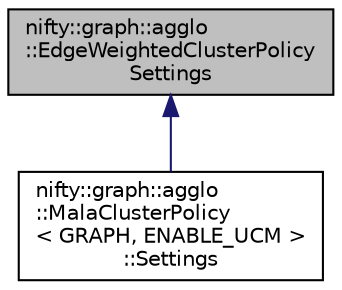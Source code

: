digraph "nifty::graph::agglo::EdgeWeightedClusterPolicySettings"
{
  edge [fontname="Helvetica",fontsize="10",labelfontname="Helvetica",labelfontsize="10"];
  node [fontname="Helvetica",fontsize="10",shape=record];
  Node1 [label="nifty::graph::agglo\l::EdgeWeightedClusterPolicy\lSettings",height=0.2,width=0.4,color="black", fillcolor="grey75", style="filled", fontcolor="black"];
  Node1 -> Node2 [dir="back",color="midnightblue",fontsize="10",style="solid",fontname="Helvetica"];
  Node2 [label="nifty::graph::agglo\l::MalaClusterPolicy\l\< GRAPH, ENABLE_UCM \>\l::Settings",height=0.2,width=0.4,color="black", fillcolor="white", style="filled",URL="$structnifty_1_1graph_1_1agglo_1_1MalaClusterPolicy_1_1Settings.html"];
}
